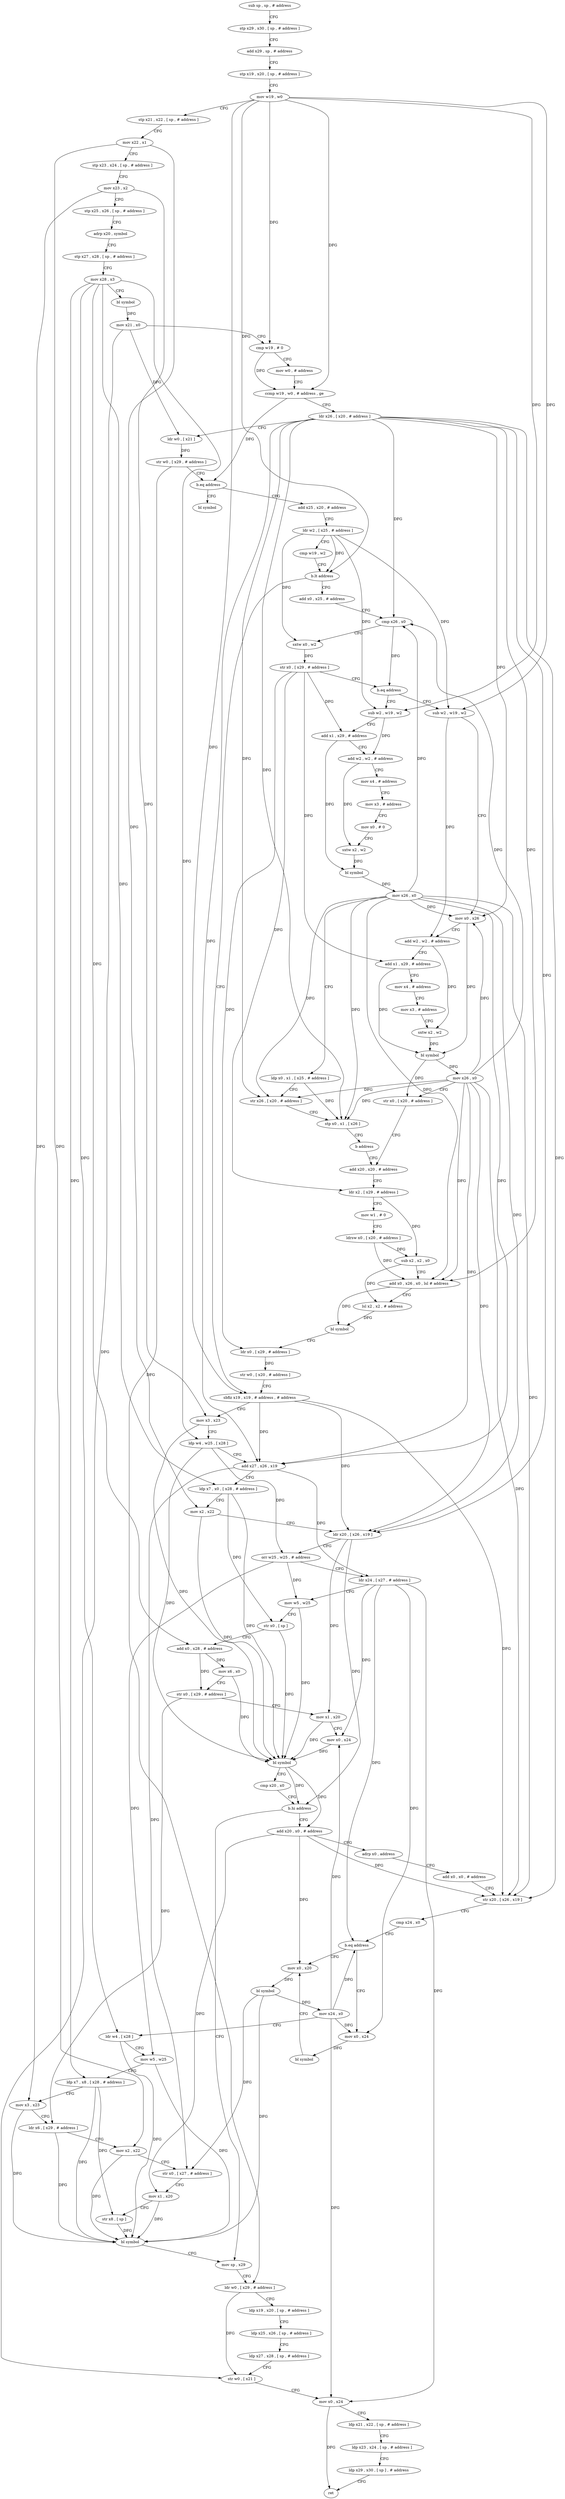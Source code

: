 digraph "func" {
"4315944" [label = "sub sp , sp , # address" ]
"4315948" [label = "stp x29 , x30 , [ sp , # address ]" ]
"4315952" [label = "add x29 , sp , # address" ]
"4315956" [label = "stp x19 , x20 , [ sp , # address ]" ]
"4315960" [label = "mov w19 , w0" ]
"4315964" [label = "stp x21 , x22 , [ sp , # address ]" ]
"4315968" [label = "mov x22 , x1" ]
"4315972" [label = "stp x23 , x24 , [ sp , # address ]" ]
"4315976" [label = "mov x23 , x2" ]
"4315980" [label = "stp x25 , x26 , [ sp , # address ]" ]
"4315984" [label = "adrp x20 , symbol" ]
"4315988" [label = "stp x27 , x28 , [ sp , # address ]" ]
"4315992" [label = "mov x28 , x3" ]
"4315996" [label = "bl symbol" ]
"4316000" [label = "mov x21 , x0" ]
"4316004" [label = "cmp w19 , # 0" ]
"4316008" [label = "mov w0 , # address" ]
"4316012" [label = "ccmp w19 , w0 , # address , ge" ]
"4316016" [label = "ldr x26 , [ x20 , # address ]" ]
"4316020" [label = "ldr w0 , [ x21 ]" ]
"4316024" [label = "str w0 , [ x29 , # address ]" ]
"4316028" [label = "b.eq address" ]
"4316404" [label = "bl symbol" ]
"4316032" [label = "add x25 , x20 , # address" ]
"4316036" [label = "ldr w2 , [ x25 , # address ]" ]
"4316040" [label = "cmp w19 , w2" ]
"4316044" [label = "b.lt address" ]
"4316148" [label = "sbfiz x19 , x19 , # address , # address" ]
"4316048" [label = "add x0 , x25 , # address" ]
"4316152" [label = "mov x3 , x23" ]
"4316156" [label = "ldp w4 , w25 , [ x28 ]" ]
"4316160" [label = "add x27 , x26 , x19" ]
"4316164" [label = "ldp x7 , x0 , [ x28 , # address ]" ]
"4316168" [label = "mov x2 , x22" ]
"4316172" [label = "ldr x20 , [ x26 , x19 ]" ]
"4316176" [label = "orr w25 , w25 , # address" ]
"4316180" [label = "ldr x24 , [ x27 , # address ]" ]
"4316184" [label = "mov w5 , w25" ]
"4316188" [label = "str x0 , [ sp ]" ]
"4316192" [label = "add x0 , x28 , # address" ]
"4316196" [label = "mov x6 , x0" ]
"4316200" [label = "str x0 , [ x29 , # address ]" ]
"4316204" [label = "mov x1 , x20" ]
"4316208" [label = "mov x0 , x24" ]
"4316212" [label = "bl symbol" ]
"4316216" [label = "cmp x20 , x0" ]
"4316220" [label = "b.hi address" ]
"4316308" [label = "mov sp , x29" ]
"4316224" [label = "add x20 , x0 , # address" ]
"4316052" [label = "cmp x26 , x0" ]
"4316056" [label = "sxtw x0 , w2" ]
"4316060" [label = "str x0 , [ x29 , # address ]" ]
"4316064" [label = "b.eq address" ]
"4316352" [label = "sub w2 , w19 , w2" ]
"4316068" [label = "sub w2 , w19 , w2" ]
"4316312" [label = "ldr w0 , [ x29 , # address ]" ]
"4316316" [label = "ldp x19 , x20 , [ sp , # address ]" ]
"4316320" [label = "ldp x25 , x26 , [ sp , # address ]" ]
"4316324" [label = "ldp x27 , x28 , [ sp , # address ]" ]
"4316328" [label = "str w0 , [ x21 ]" ]
"4316332" [label = "mov x0 , x24" ]
"4316336" [label = "ldp x21 , x22 , [ sp , # address ]" ]
"4316340" [label = "ldp x23 , x24 , [ sp , # address ]" ]
"4316344" [label = "ldp x29 , x30 , [ sp ] , # address" ]
"4316348" [label = "ret" ]
"4316228" [label = "adrp x0 , address" ]
"4316232" [label = "add x0 , x0 , # address" ]
"4316236" [label = "str x20 , [ x26 , x19 ]" ]
"4316240" [label = "cmp x24 , x0" ]
"4316244" [label = "b.eq address" ]
"4316256" [label = "mov x0 , x20" ]
"4316248" [label = "mov x0 , x24" ]
"4316356" [label = "add x1 , x29 , # address" ]
"4316360" [label = "add w2 , w2 , # address" ]
"4316364" [label = "mov x4 , # address" ]
"4316368" [label = "mov x3 , # address" ]
"4316372" [label = "mov x0 , # 0" ]
"4316376" [label = "sxtw x2 , w2" ]
"4316380" [label = "bl symbol" ]
"4316384" [label = "mov x26 , x0" ]
"4316388" [label = "ldp x0 , x1 , [ x25 , # address ]" ]
"4316392" [label = "str x26 , [ x20 , # address ]" ]
"4316396" [label = "stp x0 , x1 , [ x26 ]" ]
"4316400" [label = "b address" ]
"4316108" [label = "add x20 , x20 , # address" ]
"4316072" [label = "mov x0 , x26" ]
"4316076" [label = "add w2 , w2 , # address" ]
"4316080" [label = "add x1 , x29 , # address" ]
"4316084" [label = "mov x4 , # address" ]
"4316088" [label = "mov x3 , # address" ]
"4316092" [label = "sxtw x2 , w2" ]
"4316096" [label = "bl symbol" ]
"4316100" [label = "mov x26 , x0" ]
"4316104" [label = "str x0 , [ x20 , # address ]" ]
"4316260" [label = "bl symbol" ]
"4316264" [label = "mov x24 , x0" ]
"4316268" [label = "ldr w4 , [ x28 ]" ]
"4316272" [label = "mov w5 , w25" ]
"4316276" [label = "ldp x7 , x8 , [ x28 , # address ]" ]
"4316280" [label = "mov x3 , x23" ]
"4316284" [label = "ldr x6 , [ x29 , # address ]" ]
"4316288" [label = "mov x2 , x22" ]
"4316292" [label = "str x0 , [ x27 , # address ]" ]
"4316296" [label = "mov x1 , x20" ]
"4316300" [label = "str x8 , [ sp ]" ]
"4316304" [label = "bl symbol" ]
"4316252" [label = "bl symbol" ]
"4316112" [label = "ldr x2 , [ x29 , # address ]" ]
"4316116" [label = "mov w1 , # 0" ]
"4316120" [label = "ldrsw x0 , [ x20 , # address ]" ]
"4316124" [label = "sub x2 , x2 , x0" ]
"4316128" [label = "add x0 , x26 , x0 , lsl # address" ]
"4316132" [label = "lsl x2 , x2 , # address" ]
"4316136" [label = "bl symbol" ]
"4316140" [label = "ldr x0 , [ x29 , # address ]" ]
"4316144" [label = "str w0 , [ x20 , # address ]" ]
"4315944" -> "4315948" [ label = "CFG" ]
"4315948" -> "4315952" [ label = "CFG" ]
"4315952" -> "4315956" [ label = "CFG" ]
"4315956" -> "4315960" [ label = "CFG" ]
"4315960" -> "4315964" [ label = "CFG" ]
"4315960" -> "4316004" [ label = "DFG" ]
"4315960" -> "4316012" [ label = "DFG" ]
"4315960" -> "4316044" [ label = "DFG" ]
"4315960" -> "4316148" [ label = "DFG" ]
"4315960" -> "4316352" [ label = "DFG" ]
"4315960" -> "4316068" [ label = "DFG" ]
"4315964" -> "4315968" [ label = "CFG" ]
"4315968" -> "4315972" [ label = "CFG" ]
"4315968" -> "4316168" [ label = "DFG" ]
"4315968" -> "4316288" [ label = "DFG" ]
"4315972" -> "4315976" [ label = "CFG" ]
"4315976" -> "4315980" [ label = "CFG" ]
"4315976" -> "4316152" [ label = "DFG" ]
"4315976" -> "4316280" [ label = "DFG" ]
"4315980" -> "4315984" [ label = "CFG" ]
"4315984" -> "4315988" [ label = "CFG" ]
"4315988" -> "4315992" [ label = "CFG" ]
"4315992" -> "4315996" [ label = "CFG" ]
"4315992" -> "4316156" [ label = "DFG" ]
"4315992" -> "4316164" [ label = "DFG" ]
"4315992" -> "4316192" [ label = "DFG" ]
"4315992" -> "4316268" [ label = "DFG" ]
"4315992" -> "4316276" [ label = "DFG" ]
"4315996" -> "4316000" [ label = "DFG" ]
"4316000" -> "4316004" [ label = "CFG" ]
"4316000" -> "4316020" [ label = "DFG" ]
"4316000" -> "4316328" [ label = "DFG" ]
"4316004" -> "4316008" [ label = "CFG" ]
"4316004" -> "4316012" [ label = "DFG" ]
"4316008" -> "4316012" [ label = "CFG" ]
"4316012" -> "4316016" [ label = "CFG" ]
"4316012" -> "4316028" [ label = "DFG" ]
"4316016" -> "4316020" [ label = "CFG" ]
"4316016" -> "4316160" [ label = "DFG" ]
"4316016" -> "4316172" [ label = "DFG" ]
"4316016" -> "4316052" [ label = "DFG" ]
"4316016" -> "4316236" [ label = "DFG" ]
"4316016" -> "4316392" [ label = "DFG" ]
"4316016" -> "4316396" [ label = "DFG" ]
"4316016" -> "4316072" [ label = "DFG" ]
"4316016" -> "4316128" [ label = "DFG" ]
"4316020" -> "4316024" [ label = "DFG" ]
"4316024" -> "4316028" [ label = "CFG" ]
"4316024" -> "4316312" [ label = "DFG" ]
"4316028" -> "4316404" [ label = "CFG" ]
"4316028" -> "4316032" [ label = "CFG" ]
"4316032" -> "4316036" [ label = "CFG" ]
"4316036" -> "4316040" [ label = "CFG" ]
"4316036" -> "4316044" [ label = "DFG" ]
"4316036" -> "4316056" [ label = "DFG" ]
"4316036" -> "4316352" [ label = "DFG" ]
"4316036" -> "4316068" [ label = "DFG" ]
"4316040" -> "4316044" [ label = "CFG" ]
"4316044" -> "4316148" [ label = "CFG" ]
"4316044" -> "4316048" [ label = "CFG" ]
"4316148" -> "4316152" [ label = "CFG" ]
"4316148" -> "4316160" [ label = "DFG" ]
"4316148" -> "4316172" [ label = "DFG" ]
"4316148" -> "4316236" [ label = "DFG" ]
"4316048" -> "4316052" [ label = "CFG" ]
"4316152" -> "4316156" [ label = "CFG" ]
"4316152" -> "4316212" [ label = "DFG" ]
"4316156" -> "4316160" [ label = "CFG" ]
"4316156" -> "4316212" [ label = "DFG" ]
"4316156" -> "4316176" [ label = "DFG" ]
"4316160" -> "4316164" [ label = "CFG" ]
"4316160" -> "4316180" [ label = "DFG" ]
"4316160" -> "4316292" [ label = "DFG" ]
"4316164" -> "4316168" [ label = "CFG" ]
"4316164" -> "4316212" [ label = "DFG" ]
"4316164" -> "4316188" [ label = "DFG" ]
"4316168" -> "4316172" [ label = "CFG" ]
"4316168" -> "4316212" [ label = "DFG" ]
"4316172" -> "4316176" [ label = "CFG" ]
"4316172" -> "4316204" [ label = "DFG" ]
"4316172" -> "4316220" [ label = "DFG" ]
"4316176" -> "4316180" [ label = "CFG" ]
"4316176" -> "4316184" [ label = "DFG" ]
"4316176" -> "4316272" [ label = "DFG" ]
"4316180" -> "4316184" [ label = "CFG" ]
"4316180" -> "4316208" [ label = "DFG" ]
"4316180" -> "4316332" [ label = "DFG" ]
"4316180" -> "4316244" [ label = "DFG" ]
"4316180" -> "4316248" [ label = "DFG" ]
"4316184" -> "4316188" [ label = "CFG" ]
"4316184" -> "4316212" [ label = "DFG" ]
"4316188" -> "4316192" [ label = "CFG" ]
"4316188" -> "4316212" [ label = "DFG" ]
"4316192" -> "4316196" [ label = "DFG" ]
"4316192" -> "4316200" [ label = "DFG" ]
"4316196" -> "4316200" [ label = "CFG" ]
"4316196" -> "4316212" [ label = "DFG" ]
"4316200" -> "4316204" [ label = "CFG" ]
"4316200" -> "4316284" [ label = "DFG" ]
"4316204" -> "4316208" [ label = "CFG" ]
"4316204" -> "4316212" [ label = "DFG" ]
"4316208" -> "4316212" [ label = "DFG" ]
"4316212" -> "4316216" [ label = "CFG" ]
"4316212" -> "4316220" [ label = "DFG" ]
"4316212" -> "4316224" [ label = "DFG" ]
"4316216" -> "4316220" [ label = "CFG" ]
"4316220" -> "4316308" [ label = "CFG" ]
"4316220" -> "4316224" [ label = "CFG" ]
"4316308" -> "4316312" [ label = "CFG" ]
"4316224" -> "4316228" [ label = "CFG" ]
"4316224" -> "4316236" [ label = "DFG" ]
"4316224" -> "4316256" [ label = "DFG" ]
"4316224" -> "4316296" [ label = "DFG" ]
"4316052" -> "4316056" [ label = "CFG" ]
"4316052" -> "4316064" [ label = "DFG" ]
"4316056" -> "4316060" [ label = "DFG" ]
"4316060" -> "4316064" [ label = "CFG" ]
"4316060" -> "4316112" [ label = "DFG" ]
"4316060" -> "4316140" [ label = "DFG" ]
"4316060" -> "4316356" [ label = "DFG" ]
"4316060" -> "4316080" [ label = "DFG" ]
"4316064" -> "4316352" [ label = "CFG" ]
"4316064" -> "4316068" [ label = "CFG" ]
"4316352" -> "4316356" [ label = "CFG" ]
"4316352" -> "4316360" [ label = "DFG" ]
"4316068" -> "4316072" [ label = "CFG" ]
"4316068" -> "4316076" [ label = "DFG" ]
"4316312" -> "4316316" [ label = "CFG" ]
"4316312" -> "4316328" [ label = "DFG" ]
"4316316" -> "4316320" [ label = "CFG" ]
"4316320" -> "4316324" [ label = "CFG" ]
"4316324" -> "4316328" [ label = "CFG" ]
"4316328" -> "4316332" [ label = "CFG" ]
"4316332" -> "4316336" [ label = "CFG" ]
"4316332" -> "4316348" [ label = "DFG" ]
"4316336" -> "4316340" [ label = "CFG" ]
"4316340" -> "4316344" [ label = "CFG" ]
"4316344" -> "4316348" [ label = "CFG" ]
"4316228" -> "4316232" [ label = "CFG" ]
"4316232" -> "4316236" [ label = "CFG" ]
"4316236" -> "4316240" [ label = "CFG" ]
"4316240" -> "4316244" [ label = "CFG" ]
"4316244" -> "4316256" [ label = "CFG" ]
"4316244" -> "4316248" [ label = "CFG" ]
"4316256" -> "4316260" [ label = "DFG" ]
"4316248" -> "4316252" [ label = "DFG" ]
"4316356" -> "4316360" [ label = "CFG" ]
"4316356" -> "4316380" [ label = "DFG" ]
"4316360" -> "4316364" [ label = "CFG" ]
"4316360" -> "4316376" [ label = "DFG" ]
"4316364" -> "4316368" [ label = "CFG" ]
"4316368" -> "4316372" [ label = "CFG" ]
"4316372" -> "4316376" [ label = "CFG" ]
"4316376" -> "4316380" [ label = "DFG" ]
"4316380" -> "4316384" [ label = "DFG" ]
"4316384" -> "4316388" [ label = "CFG" ]
"4316384" -> "4316052" [ label = "DFG" ]
"4316384" -> "4316160" [ label = "DFG" ]
"4316384" -> "4316172" [ label = "DFG" ]
"4316384" -> "4316236" [ label = "DFG" ]
"4316384" -> "4316392" [ label = "DFG" ]
"4316384" -> "4316396" [ label = "DFG" ]
"4316384" -> "4316072" [ label = "DFG" ]
"4316384" -> "4316128" [ label = "DFG" ]
"4316388" -> "4316392" [ label = "CFG" ]
"4316388" -> "4316396" [ label = "DFG" ]
"4316392" -> "4316396" [ label = "CFG" ]
"4316396" -> "4316400" [ label = "CFG" ]
"4316400" -> "4316108" [ label = "CFG" ]
"4316108" -> "4316112" [ label = "CFG" ]
"4316072" -> "4316076" [ label = "CFG" ]
"4316072" -> "4316096" [ label = "DFG" ]
"4316076" -> "4316080" [ label = "CFG" ]
"4316076" -> "4316092" [ label = "DFG" ]
"4316080" -> "4316084" [ label = "CFG" ]
"4316080" -> "4316096" [ label = "DFG" ]
"4316084" -> "4316088" [ label = "CFG" ]
"4316088" -> "4316092" [ label = "CFG" ]
"4316092" -> "4316096" [ label = "DFG" ]
"4316096" -> "4316100" [ label = "DFG" ]
"4316096" -> "4316104" [ label = "DFG" ]
"4316100" -> "4316104" [ label = "CFG" ]
"4316100" -> "4316052" [ label = "DFG" ]
"4316100" -> "4316392" [ label = "DFG" ]
"4316100" -> "4316072" [ label = "DFG" ]
"4316100" -> "4316160" [ label = "DFG" ]
"4316100" -> "4316172" [ label = "DFG" ]
"4316100" -> "4316236" [ label = "DFG" ]
"4316100" -> "4316396" [ label = "DFG" ]
"4316100" -> "4316128" [ label = "DFG" ]
"4316104" -> "4316108" [ label = "CFG" ]
"4316260" -> "4316264" [ label = "DFG" ]
"4316260" -> "4316292" [ label = "DFG" ]
"4316260" -> "4316304" [ label = "DFG" ]
"4316264" -> "4316268" [ label = "CFG" ]
"4316264" -> "4316208" [ label = "DFG" ]
"4316264" -> "4316332" [ label = "DFG" ]
"4316264" -> "4316244" [ label = "DFG" ]
"4316264" -> "4316248" [ label = "DFG" ]
"4316268" -> "4316272" [ label = "CFG" ]
"4316268" -> "4316304" [ label = "DFG" ]
"4316272" -> "4316276" [ label = "CFG" ]
"4316272" -> "4316304" [ label = "DFG" ]
"4316276" -> "4316280" [ label = "CFG" ]
"4316276" -> "4316304" [ label = "DFG" ]
"4316276" -> "4316300" [ label = "DFG" ]
"4316280" -> "4316284" [ label = "CFG" ]
"4316280" -> "4316304" [ label = "DFG" ]
"4316284" -> "4316288" [ label = "CFG" ]
"4316284" -> "4316304" [ label = "DFG" ]
"4316288" -> "4316292" [ label = "CFG" ]
"4316288" -> "4316304" [ label = "DFG" ]
"4316292" -> "4316296" [ label = "CFG" ]
"4316296" -> "4316300" [ label = "CFG" ]
"4316296" -> "4316304" [ label = "DFG" ]
"4316300" -> "4316304" [ label = "DFG" ]
"4316304" -> "4316308" [ label = "CFG" ]
"4316252" -> "4316256" [ label = "CFG" ]
"4316112" -> "4316116" [ label = "CFG" ]
"4316112" -> "4316124" [ label = "DFG" ]
"4316116" -> "4316120" [ label = "CFG" ]
"4316120" -> "4316124" [ label = "DFG" ]
"4316120" -> "4316128" [ label = "DFG" ]
"4316124" -> "4316128" [ label = "CFG" ]
"4316124" -> "4316132" [ label = "DFG" ]
"4316128" -> "4316132" [ label = "CFG" ]
"4316128" -> "4316136" [ label = "DFG" ]
"4316132" -> "4316136" [ label = "DFG" ]
"4316136" -> "4316140" [ label = "CFG" ]
"4316140" -> "4316144" [ label = "DFG" ]
"4316144" -> "4316148" [ label = "CFG" ]
}
